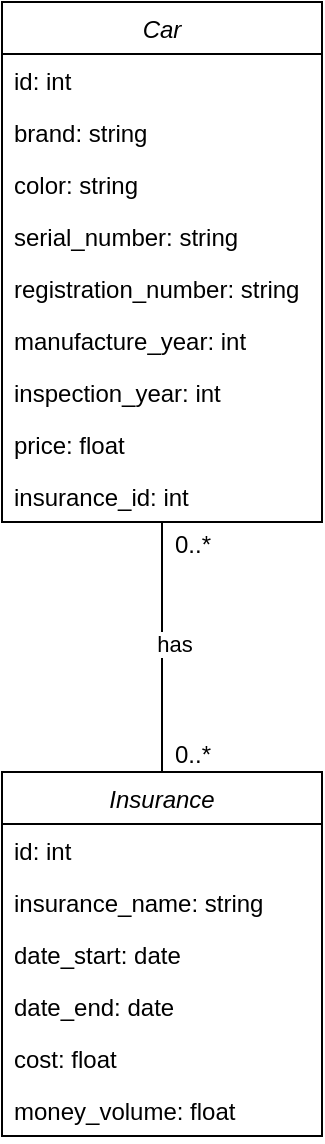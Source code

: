 <mxfile version="24.2.3" type="device">
  <diagram name="Страница — 1" id="LhdsMAqoXqEvmqGjmkAF">
    <mxGraphModel dx="835" dy="481" grid="1" gridSize="10" guides="1" tooltips="1" connect="1" arrows="1" fold="1" page="1" pageScale="1" pageWidth="827" pageHeight="1169" math="0" shadow="0">
      <root>
        <mxCell id="0" />
        <mxCell id="1" parent="0" />
        <mxCell id="BRNOhlbYfAQZaxVya8r2-12" value="Car" style="swimlane;fontStyle=2;align=center;verticalAlign=top;childLayout=stackLayout;horizontal=1;startSize=26;horizontalStack=0;resizeParent=1;resizeLast=0;collapsible=1;marginBottom=0;rounded=0;shadow=0;strokeWidth=1;" parent="1" vertex="1">
          <mxGeometry x="334" y="120" width="160" height="260" as="geometry">
            <mxRectangle x="230" y="140" width="160" height="26" as="alternateBounds" />
          </mxGeometry>
        </mxCell>
        <mxCell id="BRNOhlbYfAQZaxVya8r2-13" value="id: int" style="text;align=left;verticalAlign=top;spacingLeft=4;spacingRight=4;overflow=hidden;rotatable=0;points=[[0,0.5],[1,0.5]];portConstraint=eastwest;" parent="BRNOhlbYfAQZaxVya8r2-12" vertex="1">
          <mxGeometry y="26" width="160" height="26" as="geometry" />
        </mxCell>
        <mxCell id="BRNOhlbYfAQZaxVya8r2-14" value="brand: string" style="text;align=left;verticalAlign=top;spacingLeft=4;spacingRight=4;overflow=hidden;rotatable=0;points=[[0,0.5],[1,0.5]];portConstraint=eastwest;rounded=0;shadow=0;html=0;" parent="BRNOhlbYfAQZaxVya8r2-12" vertex="1">
          <mxGeometry y="52" width="160" height="26" as="geometry" />
        </mxCell>
        <mxCell id="BRNOhlbYfAQZaxVya8r2-15" value="color: string" style="text;align=left;verticalAlign=top;spacingLeft=4;spacingRight=4;overflow=hidden;rotatable=0;points=[[0,0.5],[1,0.5]];portConstraint=eastwest;rounded=0;shadow=0;html=0;" parent="BRNOhlbYfAQZaxVya8r2-12" vertex="1">
          <mxGeometry y="78" width="160" height="26" as="geometry" />
        </mxCell>
        <mxCell id="BRNOhlbYfAQZaxVya8r2-16" value="serial_number: string" style="text;align=left;verticalAlign=top;spacingLeft=4;spacingRight=4;overflow=hidden;rotatable=0;points=[[0,0.5],[1,0.5]];portConstraint=eastwest;rounded=0;shadow=0;html=0;" parent="BRNOhlbYfAQZaxVya8r2-12" vertex="1">
          <mxGeometry y="104" width="160" height="26" as="geometry" />
        </mxCell>
        <mxCell id="BRNOhlbYfAQZaxVya8r2-17" value="registration_number: string" style="text;align=left;verticalAlign=top;spacingLeft=4;spacingRight=4;overflow=hidden;rotatable=0;points=[[0,0.5],[1,0.5]];portConstraint=eastwest;rounded=0;shadow=0;html=0;" parent="BRNOhlbYfAQZaxVya8r2-12" vertex="1">
          <mxGeometry y="130" width="160" height="26" as="geometry" />
        </mxCell>
        <mxCell id="BRNOhlbYfAQZaxVya8r2-18" value="manufacture_year: int" style="text;align=left;verticalAlign=top;spacingLeft=4;spacingRight=4;overflow=hidden;rotatable=0;points=[[0,0.5],[1,0.5]];portConstraint=eastwest;rounded=0;shadow=0;html=0;" parent="BRNOhlbYfAQZaxVya8r2-12" vertex="1">
          <mxGeometry y="156" width="160" height="26" as="geometry" />
        </mxCell>
        <mxCell id="BRNOhlbYfAQZaxVya8r2-19" value="inspection_year: int" style="text;align=left;verticalAlign=top;spacingLeft=4;spacingRight=4;overflow=hidden;rotatable=0;points=[[0,0.5],[1,0.5]];portConstraint=eastwest;rounded=0;shadow=0;html=0;" parent="BRNOhlbYfAQZaxVya8r2-12" vertex="1">
          <mxGeometry y="182" width="160" height="26" as="geometry" />
        </mxCell>
        <mxCell id="BRNOhlbYfAQZaxVya8r2-20" value="price: float" style="text;align=left;verticalAlign=top;spacingLeft=4;spacingRight=4;overflow=hidden;rotatable=0;points=[[0,0.5],[1,0.5]];portConstraint=eastwest;rounded=0;shadow=0;html=0;" parent="BRNOhlbYfAQZaxVya8r2-12" vertex="1">
          <mxGeometry y="208" width="160" height="26" as="geometry" />
        </mxCell>
        <mxCell id="BRNOhlbYfAQZaxVya8r2-52" value="insurance_id: int" style="text;align=left;verticalAlign=top;spacingLeft=4;spacingRight=4;overflow=hidden;rotatable=0;points=[[0,0.5],[1,0.5]];portConstraint=eastwest;rounded=0;shadow=0;html=0;" parent="BRNOhlbYfAQZaxVya8r2-12" vertex="1">
          <mxGeometry y="234" width="160" height="26" as="geometry" />
        </mxCell>
        <mxCell id="BRNOhlbYfAQZaxVya8r2-21" value="Insurance" style="swimlane;fontStyle=2;align=center;verticalAlign=top;childLayout=stackLayout;horizontal=1;startSize=26;horizontalStack=0;resizeParent=1;resizeLast=0;collapsible=1;marginBottom=0;rounded=0;shadow=0;strokeWidth=1;" parent="1" vertex="1">
          <mxGeometry x="334" y="505" width="160" height="182" as="geometry">
            <mxRectangle x="230" y="140" width="160" height="26" as="alternateBounds" />
          </mxGeometry>
        </mxCell>
        <mxCell id="BRNOhlbYfAQZaxVya8r2-22" value="id: int" style="text;align=left;verticalAlign=top;spacingLeft=4;spacingRight=4;overflow=hidden;rotatable=0;points=[[0,0.5],[1,0.5]];portConstraint=eastwest;" parent="BRNOhlbYfAQZaxVya8r2-21" vertex="1">
          <mxGeometry y="26" width="160" height="26" as="geometry" />
        </mxCell>
        <mxCell id="BRNOhlbYfAQZaxVya8r2-23" value="insurance_name: string" style="text;align=left;verticalAlign=top;spacingLeft=4;spacingRight=4;overflow=hidden;rotatable=0;points=[[0,0.5],[1,0.5]];portConstraint=eastwest;rounded=0;shadow=0;html=0;" parent="BRNOhlbYfAQZaxVya8r2-21" vertex="1">
          <mxGeometry y="52" width="160" height="26" as="geometry" />
        </mxCell>
        <mxCell id="BRNOhlbYfAQZaxVya8r2-24" value="date_start: date" style="text;align=left;verticalAlign=top;spacingLeft=4;spacingRight=4;overflow=hidden;rotatable=0;points=[[0,0.5],[1,0.5]];portConstraint=eastwest;rounded=0;shadow=0;html=0;" parent="BRNOhlbYfAQZaxVya8r2-21" vertex="1">
          <mxGeometry y="78" width="160" height="26" as="geometry" />
        </mxCell>
        <mxCell id="6JkDzvARkCHf85f1hzZC-3" value="date_end: date" style="text;align=left;verticalAlign=top;spacingLeft=4;spacingRight=4;overflow=hidden;rotatable=0;points=[[0,0.5],[1,0.5]];portConstraint=eastwest;rounded=0;shadow=0;html=0;" vertex="1" parent="BRNOhlbYfAQZaxVya8r2-21">
          <mxGeometry y="104" width="160" height="26" as="geometry" />
        </mxCell>
        <mxCell id="6JkDzvARkCHf85f1hzZC-4" value="cost: float" style="text;align=left;verticalAlign=top;spacingLeft=4;spacingRight=4;overflow=hidden;rotatable=0;points=[[0,0.5],[1,0.5]];portConstraint=eastwest;rounded=0;shadow=0;html=0;" vertex="1" parent="BRNOhlbYfAQZaxVya8r2-21">
          <mxGeometry y="130" width="160" height="26" as="geometry" />
        </mxCell>
        <mxCell id="6JkDzvARkCHf85f1hzZC-5" value="money_volume: float" style="text;align=left;verticalAlign=top;spacingLeft=4;spacingRight=4;overflow=hidden;rotatable=0;points=[[0,0.5],[1,0.5]];portConstraint=eastwest;rounded=0;shadow=0;html=0;" vertex="1" parent="BRNOhlbYfAQZaxVya8r2-21">
          <mxGeometry y="156" width="160" height="26" as="geometry" />
        </mxCell>
        <mxCell id="BRNOhlbYfAQZaxVya8r2-64" value="has" style="endArrow=none;html=1;endSize=12;startArrow=none;startSize=14;startFill=0;edgeStyle=orthogonalEdgeStyle;align=center;verticalAlign=bottom;endFill=0;rounded=0;exitX=0.5;exitY=1;exitDx=0;exitDy=0;entryX=0.5;entryY=0;entryDx=0;entryDy=0;" parent="1" source="BRNOhlbYfAQZaxVya8r2-12" target="BRNOhlbYfAQZaxVya8r2-21" edge="1">
          <mxGeometry x="0.12" y="6" relative="1" as="geometry">
            <mxPoint x="340" y="550" as="sourcePoint" />
            <mxPoint x="420" y="610" as="targetPoint" />
            <mxPoint as="offset" />
          </mxGeometry>
        </mxCell>
        <mxCell id="BRNOhlbYfAQZaxVya8r2-72" value="0..*" style="resizable=0;align=right;verticalAlign=bottom;labelBackgroundColor=none;fontSize=12;" parent="1" connectable="0" vertex="1">
          <mxGeometry x="440" y="505.001" as="geometry" />
        </mxCell>
        <mxCell id="6JkDzvARkCHf85f1hzZC-1" value="0..*" style="resizable=0;align=right;verticalAlign=bottom;labelBackgroundColor=none;fontSize=12;" connectable="0" vertex="1" parent="1">
          <mxGeometry x="440" y="400.001" as="geometry" />
        </mxCell>
      </root>
    </mxGraphModel>
  </diagram>
</mxfile>
